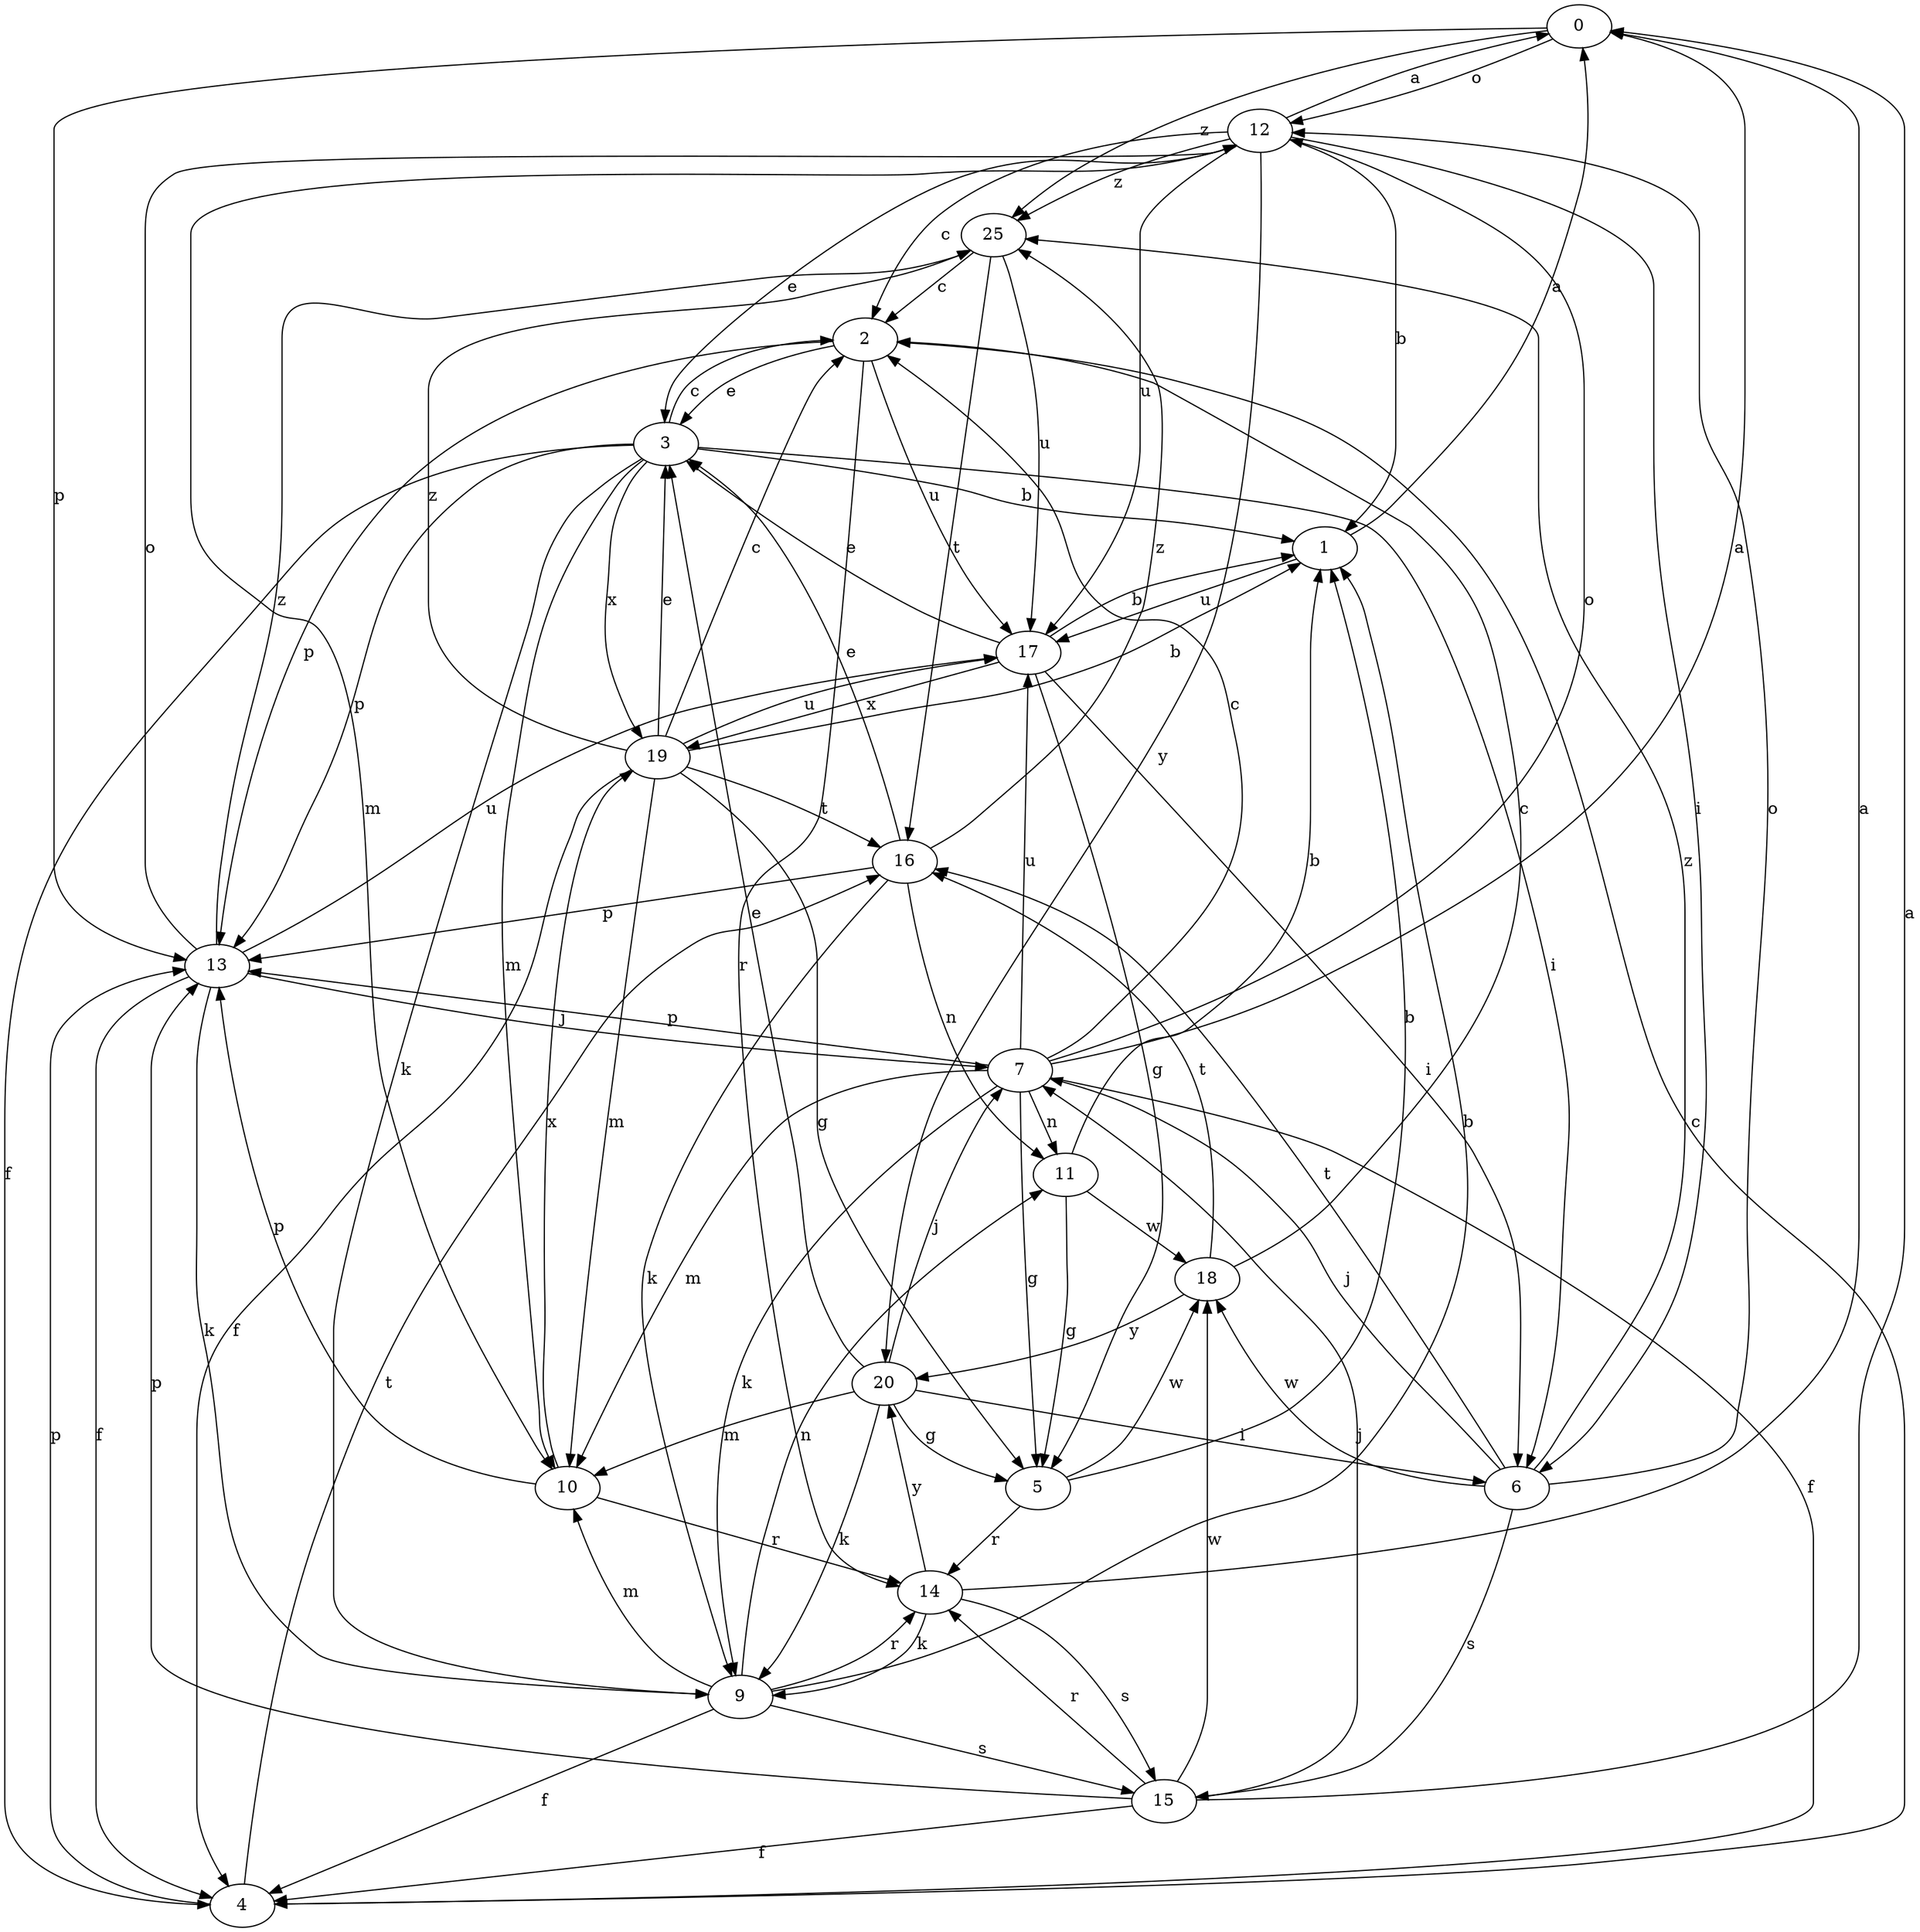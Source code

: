 strict digraph  {
0;
1;
2;
3;
4;
5;
6;
7;
9;
10;
11;
12;
13;
14;
15;
16;
17;
18;
19;
20;
25;
0 -> 12  [label=o];
0 -> 13  [label=p];
0 -> 25  [label=z];
1 -> 0  [label=a];
1 -> 17  [label=u];
2 -> 3  [label=e];
2 -> 13  [label=p];
2 -> 14  [label=r];
2 -> 17  [label=u];
3 -> 1  [label=b];
3 -> 2  [label=c];
3 -> 4  [label=f];
3 -> 6  [label=i];
3 -> 9  [label=k];
3 -> 10  [label=m];
3 -> 13  [label=p];
3 -> 19  [label=x];
4 -> 2  [label=c];
4 -> 13  [label=p];
4 -> 16  [label=t];
5 -> 1  [label=b];
5 -> 14  [label=r];
5 -> 18  [label=w];
6 -> 7  [label=j];
6 -> 12  [label=o];
6 -> 15  [label=s];
6 -> 16  [label=t];
6 -> 18  [label=w];
6 -> 25  [label=z];
7 -> 0  [label=a];
7 -> 2  [label=c];
7 -> 4  [label=f];
7 -> 5  [label=g];
7 -> 9  [label=k];
7 -> 10  [label=m];
7 -> 11  [label=n];
7 -> 12  [label=o];
7 -> 13  [label=p];
7 -> 17  [label=u];
9 -> 1  [label=b];
9 -> 4  [label=f];
9 -> 10  [label=m];
9 -> 11  [label=n];
9 -> 14  [label=r];
9 -> 15  [label=s];
10 -> 13  [label=p];
10 -> 14  [label=r];
10 -> 19  [label=x];
11 -> 1  [label=b];
11 -> 5  [label=g];
11 -> 18  [label=w];
12 -> 0  [label=a];
12 -> 1  [label=b];
12 -> 2  [label=c];
12 -> 3  [label=e];
12 -> 6  [label=i];
12 -> 10  [label=m];
12 -> 17  [label=u];
12 -> 20  [label=y];
12 -> 25  [label=z];
13 -> 4  [label=f];
13 -> 7  [label=j];
13 -> 9  [label=k];
13 -> 12  [label=o];
13 -> 17  [label=u];
13 -> 25  [label=z];
14 -> 0  [label=a];
14 -> 9  [label=k];
14 -> 15  [label=s];
14 -> 20  [label=y];
15 -> 0  [label=a];
15 -> 4  [label=f];
15 -> 7  [label=j];
15 -> 13  [label=p];
15 -> 14  [label=r];
15 -> 18  [label=w];
16 -> 3  [label=e];
16 -> 9  [label=k];
16 -> 11  [label=n];
16 -> 13  [label=p];
16 -> 25  [label=z];
17 -> 1  [label=b];
17 -> 3  [label=e];
17 -> 5  [label=g];
17 -> 6  [label=i];
17 -> 19  [label=x];
18 -> 2  [label=c];
18 -> 16  [label=t];
18 -> 20  [label=y];
19 -> 1  [label=b];
19 -> 2  [label=c];
19 -> 3  [label=e];
19 -> 4  [label=f];
19 -> 5  [label=g];
19 -> 10  [label=m];
19 -> 16  [label=t];
19 -> 17  [label=u];
19 -> 25  [label=z];
20 -> 3  [label=e];
20 -> 5  [label=g];
20 -> 6  [label=i];
20 -> 7  [label=j];
20 -> 9  [label=k];
20 -> 10  [label=m];
25 -> 2  [label=c];
25 -> 16  [label=t];
25 -> 17  [label=u];
}
